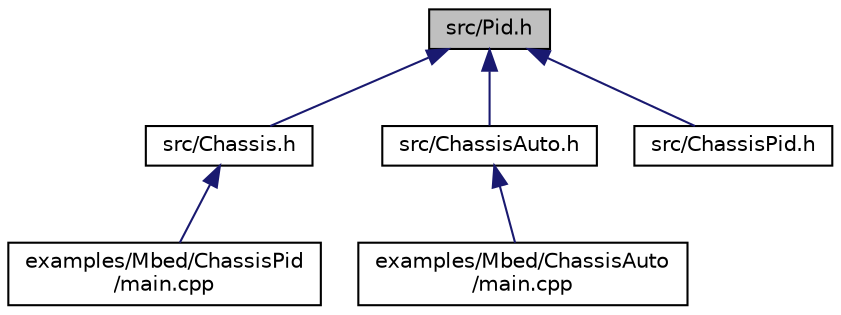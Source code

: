 digraph "src/Pid.h"
{
 // LATEX_PDF_SIZE
  edge [fontname="Helvetica",fontsize="10",labelfontname="Helvetica",labelfontsize="10"];
  node [fontname="Helvetica",fontsize="10",shape=record];
  Node1 [label="src/Pid.h",height=0.2,width=0.4,color="black", fillcolor="grey75", style="filled", fontcolor="black",tooltip="PID制御を行う Pid クラスを提供する。"];
  Node1 -> Node2 [dir="back",color="midnightblue",fontsize="10",style="solid",fontname="Helvetica"];
  Node2 [label="src/Chassis.h",height=0.2,width=0.4,color="black", fillcolor="white", style="filled",URL="$Chassis_8h.html",tooltip="足回りの自動制御を行う Chassis クラスを提供する。"];
  Node2 -> Node3 [dir="back",color="midnightblue",fontsize="10",style="solid",fontname="Helvetica"];
  Node3 [label="examples/Mbed/ChassisPid\l/main.cpp",height=0.2,width=0.4,color="black", fillcolor="white", style="filled",URL="$ChassisPid_2main_8cpp.html",tooltip="速度PID制御"];
  Node1 -> Node4 [dir="back",color="midnightblue",fontsize="10",style="solid",fontname="Helvetica"];
  Node4 [label="src/ChassisAuto.h",height=0.2,width=0.4,color="black", fillcolor="white", style="filled",URL="$ChassisAuto_8h.html",tooltip="足回りの位置のPID制御を行うChassisAutoを提供する。"];
  Node4 -> Node5 [dir="back",color="midnightblue",fontsize="10",style="solid",fontname="Helvetica"];
  Node5 [label="examples/Mbed/ChassisAuto\l/main.cpp",height=0.2,width=0.4,color="black", fillcolor="white", style="filled",URL="$ChassisAuto_2main_8cpp.html",tooltip="自動制御"];
  Node1 -> Node6 [dir="back",color="midnightblue",fontsize="10",style="solid",fontname="Helvetica"];
  Node6 [label="src/ChassisPid.h",height=0.2,width=0.4,color="black", fillcolor="white", style="filled",URL="$ChassisPid_8h.html",tooltip="足回りの速度のPID制御を行うChassisPidを提供する。"];
}
